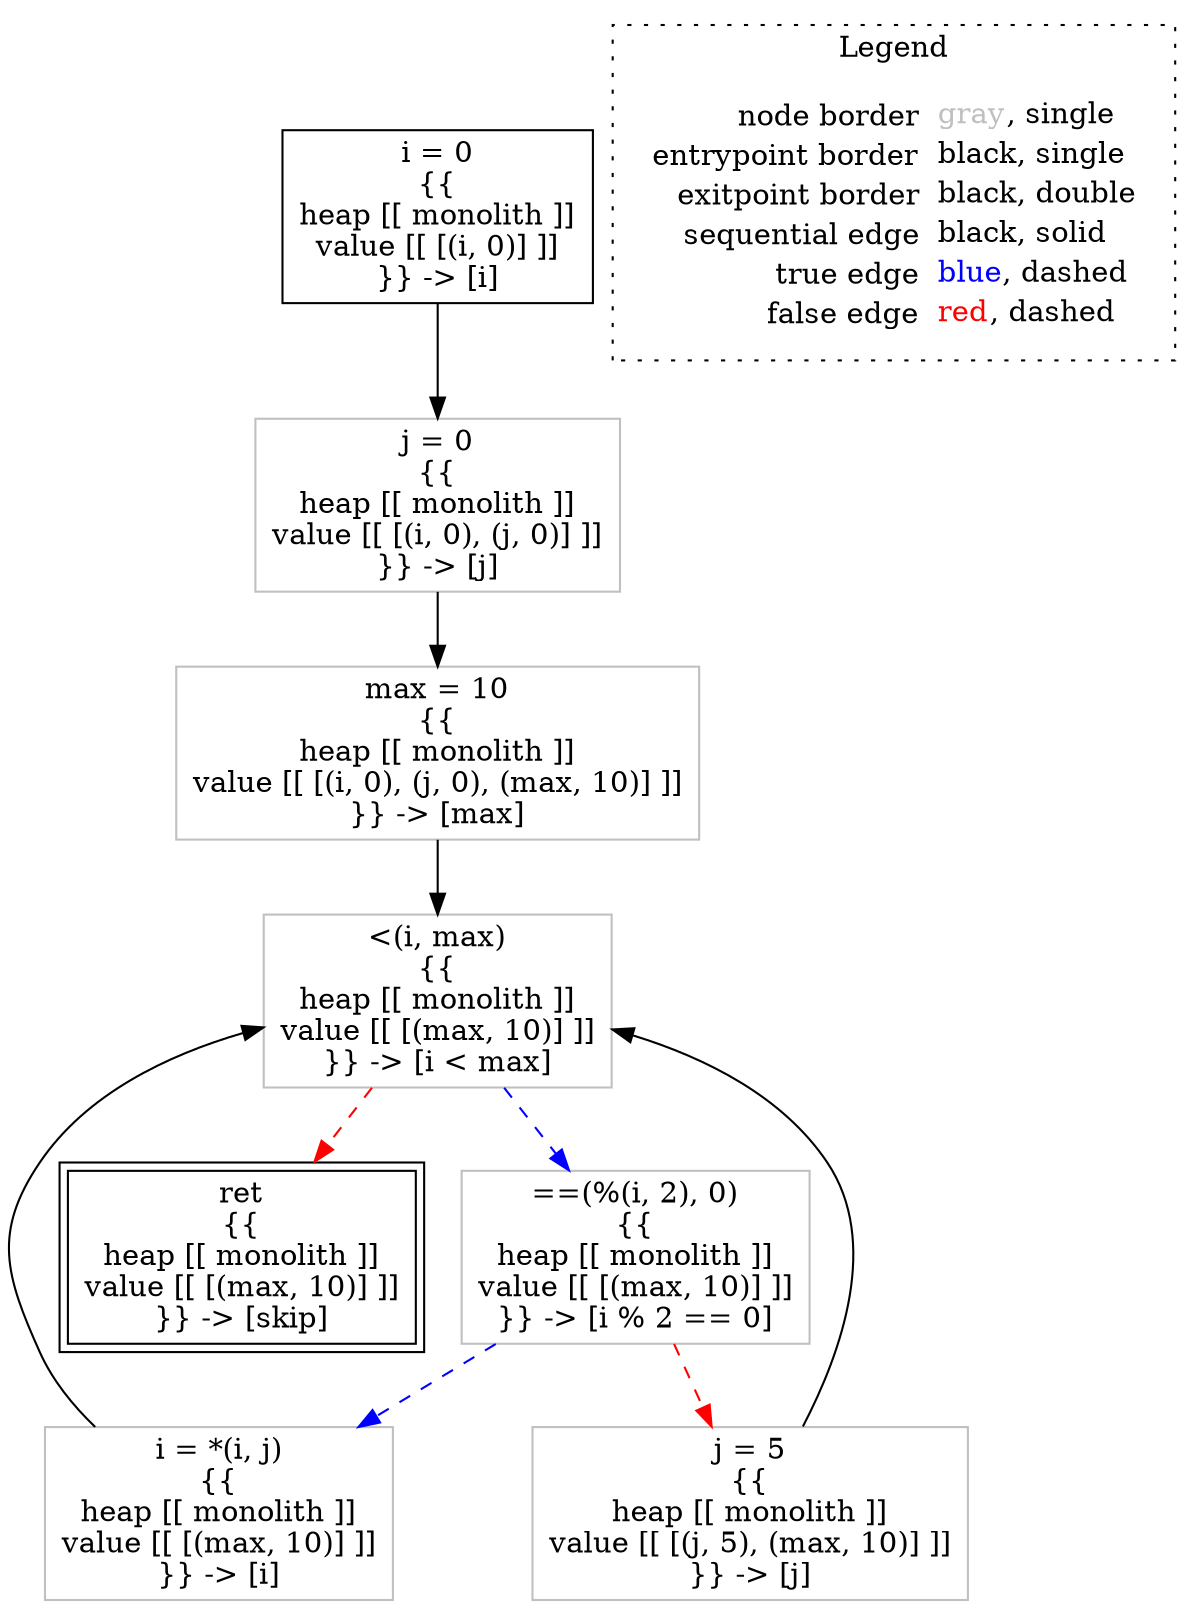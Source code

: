 digraph {
	"node0" [shape="rect",color="black",label=<i = 0<BR/>{{<BR/>heap [[ monolith ]]<BR/>value [[ [(i, 0)] ]]<BR/>}} -&gt; [i]>];
	"node1" [shape="rect",color="gray",label=<&lt;(i, max)<BR/>{{<BR/>heap [[ monolith ]]<BR/>value [[ [(max, 10)] ]]<BR/>}} -&gt; [i &lt; max]>];
	"node2" [shape="rect",color="gray",label=<max = 10<BR/>{{<BR/>heap [[ monolith ]]<BR/>value [[ [(i, 0), (j, 0), (max, 10)] ]]<BR/>}} -&gt; [max]>];
	"node3" [shape="rect",color="gray",label=<==(%(i, 2), 0)<BR/>{{<BR/>heap [[ monolith ]]<BR/>value [[ [(max, 10)] ]]<BR/>}} -&gt; [i % 2 == 0]>];
	"node4" [shape="rect",color="gray",label=<i = *(i, j)<BR/>{{<BR/>heap [[ monolith ]]<BR/>value [[ [(max, 10)] ]]<BR/>}} -&gt; [i]>];
	"node5" [shape="rect",color="gray",label=<j = 0<BR/>{{<BR/>heap [[ monolith ]]<BR/>value [[ [(i, 0), (j, 0)] ]]<BR/>}} -&gt; [j]>];
	"node6" [shape="rect",color="gray",label=<j = 5<BR/>{{<BR/>heap [[ monolith ]]<BR/>value [[ [(j, 5), (max, 10)] ]]<BR/>}} -&gt; [j]>];
	"node7" [shape="rect",color="black",peripheries="2",label=<ret<BR/>{{<BR/>heap [[ monolith ]]<BR/>value [[ [(max, 10)] ]]<BR/>}} -&gt; [skip]>];
	"node1" -> "node3" [color="blue",style="dashed"];
	"node1" -> "node7" [color="red",style="dashed"];
	"node2" -> "node1" [color="black"];
	"node3" -> "node4" [color="blue",style="dashed"];
	"node3" -> "node6" [color="red",style="dashed"];
	"node4" -> "node1" [color="black"];
	"node5" -> "node2" [color="black"];
	"node6" -> "node1" [color="black"];
	"node0" -> "node5" [color="black"];
subgraph cluster_legend {
	label="Legend";
	style=dotted;
	node [shape=plaintext];
	"legend" [label=<<table border="0" cellpadding="2" cellspacing="0" cellborder="0"><tr><td align="right">node border&nbsp;</td><td align="left"><font color="gray">gray</font>, single</td></tr><tr><td align="right">entrypoint border&nbsp;</td><td align="left"><font color="black">black</font>, single</td></tr><tr><td align="right">exitpoint border&nbsp;</td><td align="left"><font color="black">black</font>, double</td></tr><tr><td align="right">sequential edge&nbsp;</td><td align="left"><font color="black">black</font>, solid</td></tr><tr><td align="right">true edge&nbsp;</td><td align="left"><font color="blue">blue</font>, dashed</td></tr><tr><td align="right">false edge&nbsp;</td><td align="left"><font color="red">red</font>, dashed</td></tr></table>>];
}

}
